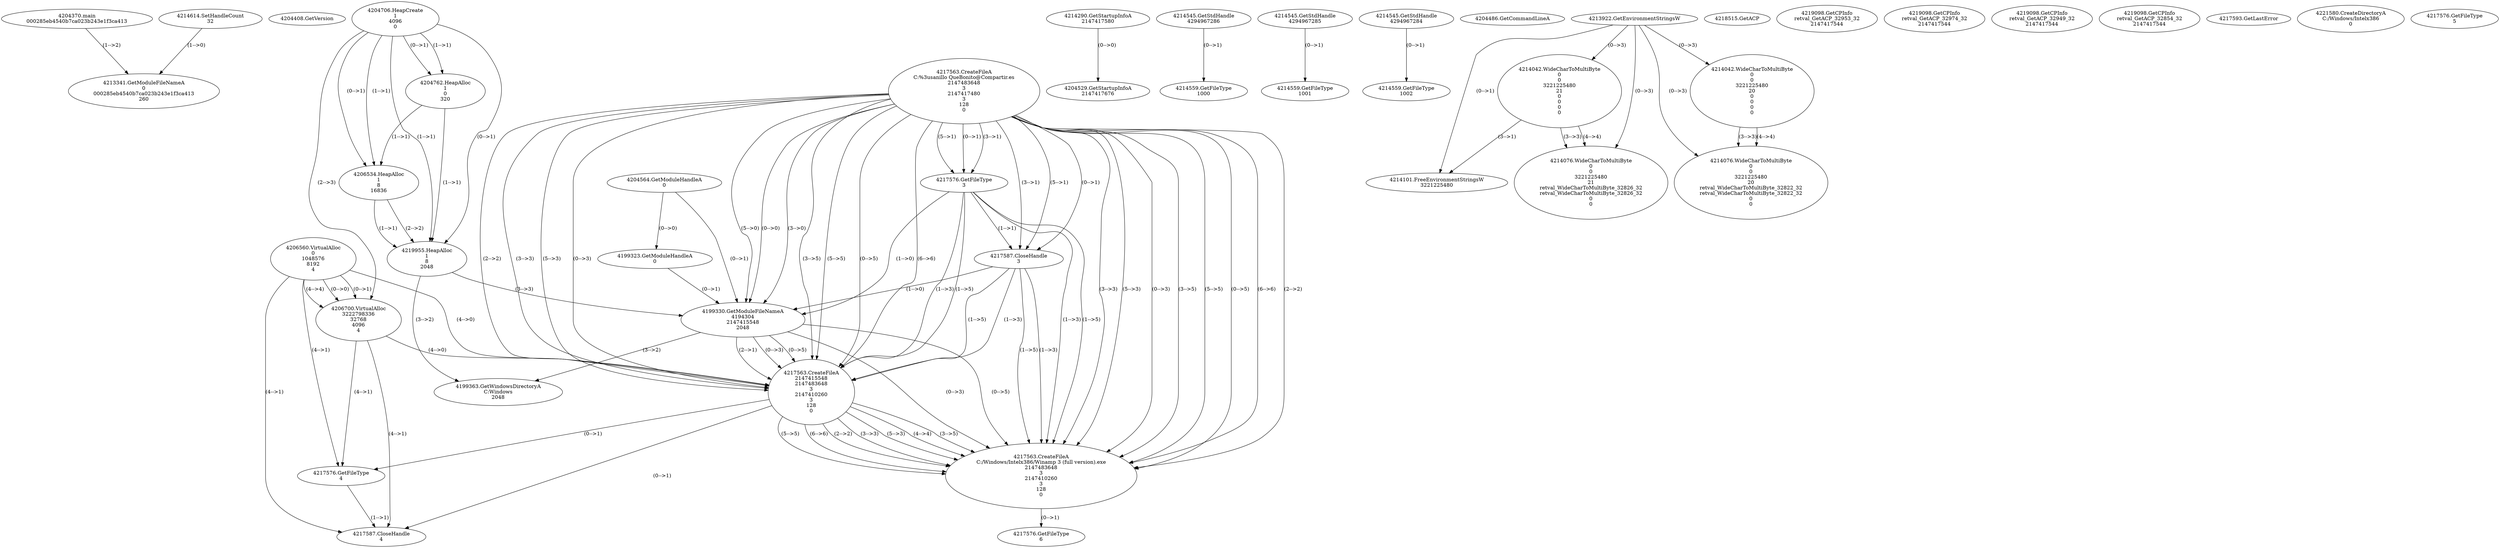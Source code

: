 // Global SCDG with merge call
digraph {
	0 [label="4204370.main
000285eb4540b7ca023b243e1f3ca413"]
	1 [label="4204408.GetVersion
"]
	2 [label="4204706.HeapCreate
1
4096
0"]
	3 [label="4204762.HeapAlloc
1
0
320"]
	2 -> 3 [label="(1-->1)"]
	2 -> 3 [label="(0-->1)"]
	4 [label="4206534.HeapAlloc
1
8
16836"]
	2 -> 4 [label="(1-->1)"]
	2 -> 4 [label="(0-->1)"]
	3 -> 4 [label="(1-->1)"]
	5 [label="4206560.VirtualAlloc
0
1048576
8192
4"]
	6 [label="4206700.VirtualAlloc
3222798336
32768
4096
4"]
	5 -> 6 [label="(0-->1)"]
	2 -> 6 [label="(2-->3)"]
	5 -> 6 [label="(4-->4)"]
	5 -> 6 [label="(0-->0)"]
	7 [label="4214290.GetStartupInfoA
2147417580"]
	8 [label="4214545.GetStdHandle
4294967286"]
	9 [label="4214559.GetFileType
1000"]
	8 -> 9 [label="(0-->1)"]
	10 [label="4214545.GetStdHandle
4294967285"]
	11 [label="4214559.GetFileType
1001"]
	10 -> 11 [label="(0-->1)"]
	12 [label="4214545.GetStdHandle
4294967284"]
	13 [label="4214559.GetFileType
1002"]
	12 -> 13 [label="(0-->1)"]
	14 [label="4214614.SetHandleCount
32"]
	15 [label="4204486.GetCommandLineA
"]
	16 [label="4213922.GetEnvironmentStringsW
"]
	17 [label="4214042.WideCharToMultiByte
0
0
3221225480
21
0
0
0
0"]
	16 -> 17 [label="(0-->3)"]
	18 [label="4214101.FreeEnvironmentStringsW
3221225480"]
	16 -> 18 [label="(0-->1)"]
	17 -> 18 [label="(3-->1)"]
	19 [label="4218515.GetACP
"]
	20 [label="4214076.WideCharToMultiByte
0
0
3221225480
21
retval_WideCharToMultiByte_32826_32
retval_WideCharToMultiByte_32826_32
0
0"]
	16 -> 20 [label="(0-->3)"]
	17 -> 20 [label="(3-->3)"]
	17 -> 20 [label="(4-->4)"]
	21 [label="4219098.GetCPInfo
retval_GetACP_32953_32
2147417544"]
	22 [label="4214042.WideCharToMultiByte
0
0
3221225480
20
0
0
0
0"]
	16 -> 22 [label="(0-->3)"]
	23 [label="4219098.GetCPInfo
retval_GetACP_32974_32
2147417544"]
	24 [label="4214076.WideCharToMultiByte
0
0
3221225480
20
retval_WideCharToMultiByte_32822_32
retval_WideCharToMultiByte_32822_32
0
0"]
	16 -> 24 [label="(0-->3)"]
	22 -> 24 [label="(3-->3)"]
	22 -> 24 [label="(4-->4)"]
	25 [label="4219098.GetCPInfo
retval_GetACP_32949_32
2147417544"]
	26 [label="4219098.GetCPInfo
retval_GetACP_32854_32
2147417544"]
	27 [label="4213341.GetModuleFileNameA
0
000285eb4540b7ca023b243e1f3ca413
260"]
	0 -> 27 [label="(1-->2)"]
	14 -> 27 [label="(1-->0)"]
	28 [label="4219955.HeapAlloc
1
8
2048"]
	2 -> 28 [label="(1-->1)"]
	2 -> 28 [label="(0-->1)"]
	3 -> 28 [label="(1-->1)"]
	4 -> 28 [label="(1-->1)"]
	4 -> 28 [label="(2-->2)"]
	29 [label="4204529.GetStartupInfoA
2147417676"]
	7 -> 29 [label="(0-->0)"]
	30 [label="4204564.GetModuleHandleA
0"]
	31 [label="4217563.CreateFileA
C:\Gusanillo QueBonito@Compartir.es
2147483648
3
2147417480
3
128
0"]
	32 [label="4217576.GetFileType
3"]
	31 -> 32 [label="(3-->1)"]
	31 -> 32 [label="(5-->1)"]
	31 -> 32 [label="(0-->1)"]
	33 [label="4217587.CloseHandle
3"]
	31 -> 33 [label="(3-->1)"]
	31 -> 33 [label="(5-->1)"]
	31 -> 33 [label="(0-->1)"]
	32 -> 33 [label="(1-->1)"]
	34 [label="4217593.GetLastError
"]
	35 [label="4199323.GetModuleHandleA
0"]
	30 -> 35 [label="(0-->0)"]
	36 [label="4199330.GetModuleFileNameA
4194304
2147415548
2048"]
	30 -> 36 [label="(0-->1)"]
	35 -> 36 [label="(0-->1)"]
	28 -> 36 [label="(3-->3)"]
	31 -> 36 [label="(3-->0)"]
	31 -> 36 [label="(5-->0)"]
	31 -> 36 [label="(0-->0)"]
	32 -> 36 [label="(1-->0)"]
	33 -> 36 [label="(1-->0)"]
	37 [label="4199363.GetWindowsDirectoryA
C:\Windows
2048"]
	28 -> 37 [label="(3-->2)"]
	36 -> 37 [label="(3-->2)"]
	38 [label="4221580.CreateDirectoryA
C:/Windows/Intelx386
0"]
	39 [label="4217563.CreateFileA
2147415548
2147483648
3
2147410260
3
128
0"]
	36 -> 39 [label="(2-->1)"]
	31 -> 39 [label="(2-->2)"]
	31 -> 39 [label="(3-->3)"]
	31 -> 39 [label="(5-->3)"]
	31 -> 39 [label="(0-->3)"]
	32 -> 39 [label="(1-->3)"]
	33 -> 39 [label="(1-->3)"]
	36 -> 39 [label="(0-->3)"]
	31 -> 39 [label="(3-->5)"]
	31 -> 39 [label="(5-->5)"]
	31 -> 39 [label="(0-->5)"]
	32 -> 39 [label="(1-->5)"]
	33 -> 39 [label="(1-->5)"]
	36 -> 39 [label="(0-->5)"]
	31 -> 39 [label="(6-->6)"]
	5 -> 39 [label="(4-->0)"]
	6 -> 39 [label="(4-->0)"]
	40 [label="4217576.GetFileType
4"]
	5 -> 40 [label="(4-->1)"]
	6 -> 40 [label="(4-->1)"]
	39 -> 40 [label="(0-->1)"]
	41 [label="4217587.CloseHandle
4"]
	5 -> 41 [label="(4-->1)"]
	6 -> 41 [label="(4-->1)"]
	39 -> 41 [label="(0-->1)"]
	40 -> 41 [label="(1-->1)"]
	42 [label="4217576.GetFileType
5"]
	43 [label="4217563.CreateFileA
C:/Windows/Intelx386/Winamp 3 (full version).exe
2147483648
3
2147410260
3
128
0"]
	31 -> 43 [label="(2-->2)"]
	39 -> 43 [label="(2-->2)"]
	31 -> 43 [label="(3-->3)"]
	31 -> 43 [label="(5-->3)"]
	31 -> 43 [label="(0-->3)"]
	32 -> 43 [label="(1-->3)"]
	33 -> 43 [label="(1-->3)"]
	36 -> 43 [label="(0-->3)"]
	39 -> 43 [label="(3-->3)"]
	39 -> 43 [label="(5-->3)"]
	39 -> 43 [label="(4-->4)"]
	31 -> 43 [label="(3-->5)"]
	31 -> 43 [label="(5-->5)"]
	31 -> 43 [label="(0-->5)"]
	32 -> 43 [label="(1-->5)"]
	33 -> 43 [label="(1-->5)"]
	36 -> 43 [label="(0-->5)"]
	39 -> 43 [label="(3-->5)"]
	39 -> 43 [label="(5-->5)"]
	31 -> 43 [label="(6-->6)"]
	39 -> 43 [label="(6-->6)"]
	44 [label="4217576.GetFileType
6"]
	43 -> 44 [label="(0-->1)"]
}

